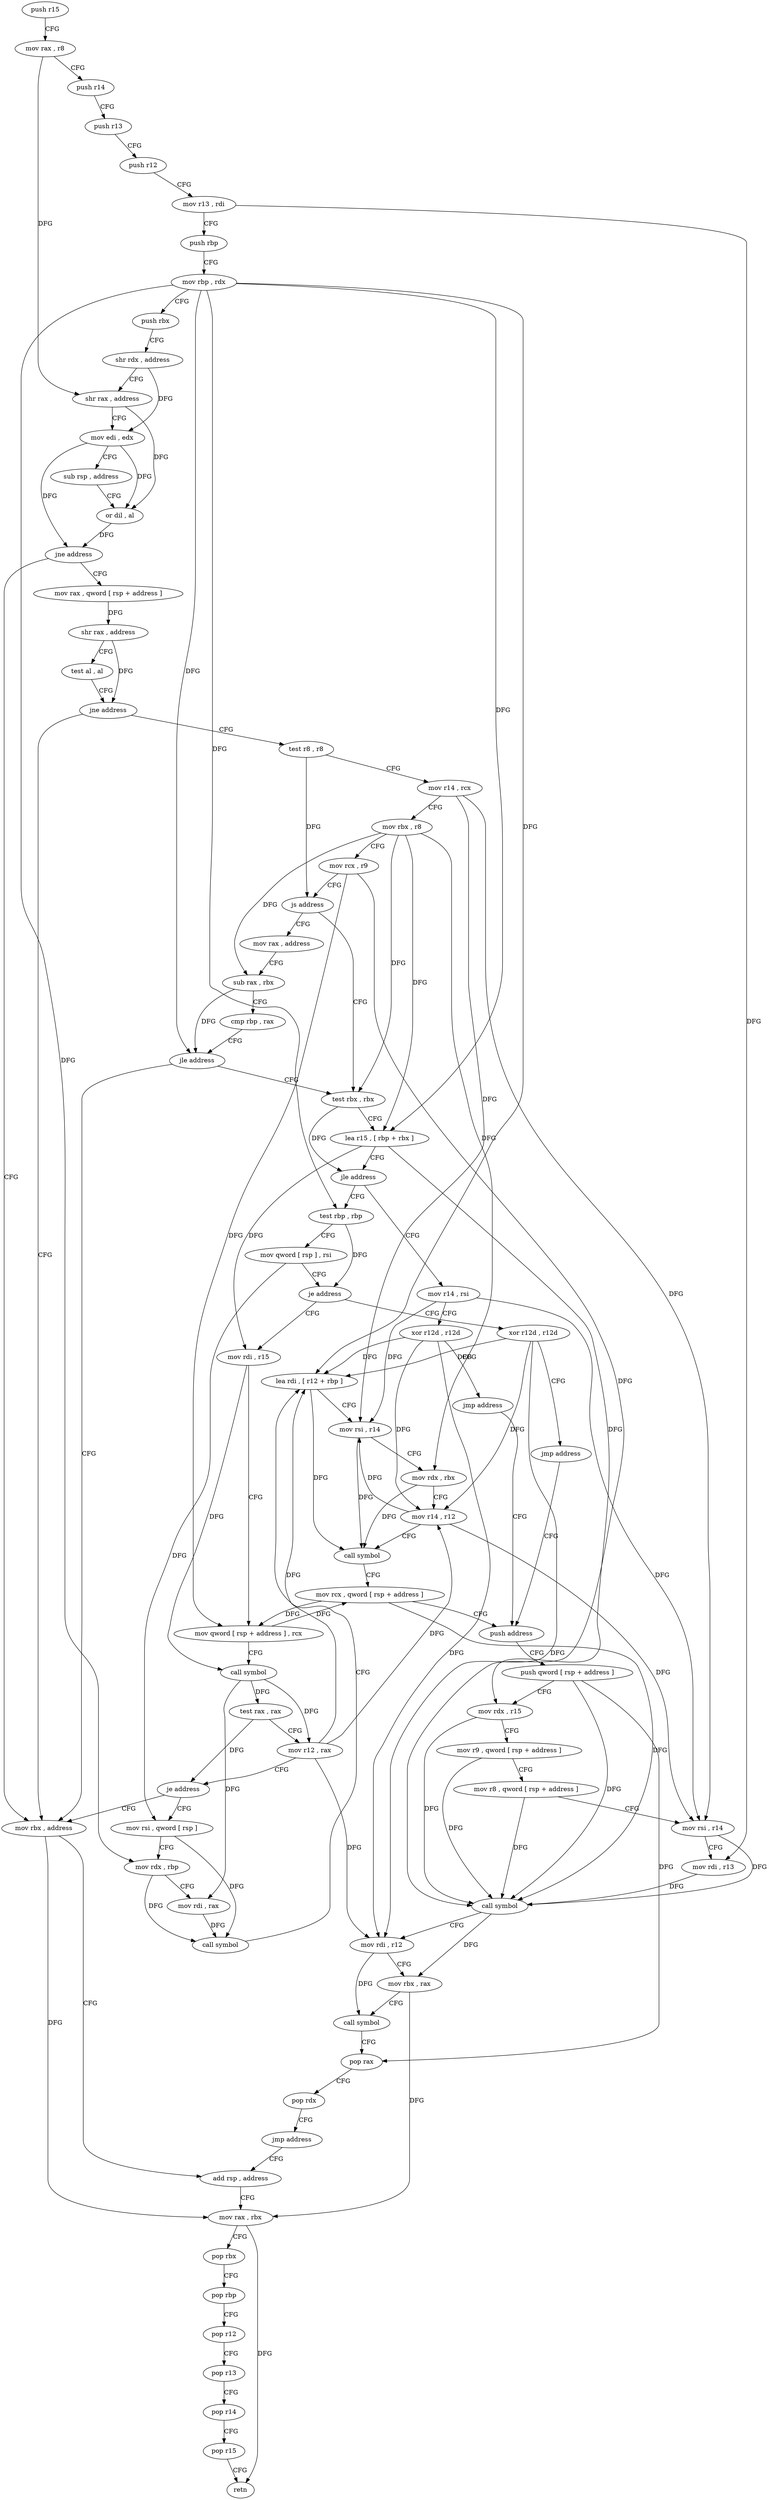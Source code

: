 digraph "func" {
"4436880" [label = "push r15" ]
"4436882" [label = "mov rax , r8" ]
"4436885" [label = "push r14" ]
"4436887" [label = "push r13" ]
"4436889" [label = "push r12" ]
"4436891" [label = "mov r13 , rdi" ]
"4436894" [label = "push rbp" ]
"4436895" [label = "mov rbp , rdx" ]
"4436898" [label = "push rbx" ]
"4436899" [label = "shr rdx , address" ]
"4436903" [label = "shr rax , address" ]
"4436907" [label = "mov edi , edx" ]
"4436909" [label = "sub rsp , address" ]
"4436913" [label = "or dil , al" ]
"4436916" [label = "jne address" ]
"4436963" [label = "mov rbx , address" ]
"4436918" [label = "mov rax , qword [ rsp + address ]" ]
"4436970" [label = "add rsp , address" ]
"4436923" [label = "shr rax , address" ]
"4436927" [label = "test al , al" ]
"4436929" [label = "jne address" ]
"4436931" [label = "test r8 , r8" ]
"4436934" [label = "mov r14 , rcx" ]
"4436937" [label = "mov rbx , r8" ]
"4436940" [label = "mov rcx , r9" ]
"4436943" [label = "js address" ]
"4436992" [label = "test rbx , rbx" ]
"4436945" [label = "mov rax , address" ]
"4436995" [label = "lea r15 , [ rbp + rbx ]" ]
"4437000" [label = "jle address" ]
"4437128" [label = "mov r14 , rsi" ]
"4437002" [label = "test rbp , rbp" ]
"4436955" [label = "sub rax , rbx" ]
"4436958" [label = "cmp rbp , rax" ]
"4436961" [label = "jle address" ]
"4437131" [label = "xor r12d , r12d" ]
"4437134" [label = "jmp address" ]
"4437070" [label = "push address" ]
"4437005" [label = "mov qword [ rsp ] , rsi" ]
"4437009" [label = "je address" ]
"4437120" [label = "xor r12d , r12d" ]
"4437011" [label = "mov rdi , r15" ]
"4437072" [label = "push qword [ rsp + address ]" ]
"4437076" [label = "mov rdx , r15" ]
"4437079" [label = "mov r9 , qword [ rsp + address ]" ]
"4437084" [label = "mov r8 , qword [ rsp + address ]" ]
"4437089" [label = "mov rsi , r14" ]
"4437092" [label = "mov rdi , r13" ]
"4437095" [label = "call symbol" ]
"4437100" [label = "mov rdi , r12" ]
"4437103" [label = "mov rbx , rax" ]
"4437106" [label = "call symbol" ]
"4437111" [label = "pop rax" ]
"4437112" [label = "pop rdx" ]
"4437113" [label = "jmp address" ]
"4437123" [label = "jmp address" ]
"4437014" [label = "mov qword [ rsp + address ] , rcx" ]
"4437019" [label = "call symbol" ]
"4437024" [label = "test rax , rax" ]
"4437027" [label = "mov r12 , rax" ]
"4437030" [label = "je address" ]
"4437032" [label = "mov rsi , qword [ rsp ]" ]
"4436974" [label = "mov rax , rbx" ]
"4436977" [label = "pop rbx" ]
"4436978" [label = "pop rbp" ]
"4436979" [label = "pop r12" ]
"4436981" [label = "pop r13" ]
"4436983" [label = "pop r14" ]
"4436985" [label = "pop r15" ]
"4436987" [label = "retn" ]
"4437036" [label = "mov rdx , rbp" ]
"4437039" [label = "mov rdi , rax" ]
"4437042" [label = "call symbol" ]
"4437047" [label = "lea rdi , [ r12 + rbp ]" ]
"4437051" [label = "mov rsi , r14" ]
"4437054" [label = "mov rdx , rbx" ]
"4437057" [label = "mov r14 , r12" ]
"4437060" [label = "call symbol" ]
"4437065" [label = "mov rcx , qword [ rsp + address ]" ]
"4436880" -> "4436882" [ label = "CFG" ]
"4436882" -> "4436885" [ label = "CFG" ]
"4436882" -> "4436903" [ label = "DFG" ]
"4436885" -> "4436887" [ label = "CFG" ]
"4436887" -> "4436889" [ label = "CFG" ]
"4436889" -> "4436891" [ label = "CFG" ]
"4436891" -> "4436894" [ label = "CFG" ]
"4436891" -> "4437092" [ label = "DFG" ]
"4436894" -> "4436895" [ label = "CFG" ]
"4436895" -> "4436898" [ label = "CFG" ]
"4436895" -> "4436995" [ label = "DFG" ]
"4436895" -> "4436961" [ label = "DFG" ]
"4436895" -> "4437002" [ label = "DFG" ]
"4436895" -> "4437036" [ label = "DFG" ]
"4436895" -> "4437047" [ label = "DFG" ]
"4436898" -> "4436899" [ label = "CFG" ]
"4436899" -> "4436903" [ label = "CFG" ]
"4436899" -> "4436907" [ label = "DFG" ]
"4436903" -> "4436907" [ label = "CFG" ]
"4436903" -> "4436913" [ label = "DFG" ]
"4436907" -> "4436909" [ label = "CFG" ]
"4436907" -> "4436913" [ label = "DFG" ]
"4436907" -> "4436916" [ label = "DFG" ]
"4436909" -> "4436913" [ label = "CFG" ]
"4436913" -> "4436916" [ label = "DFG" ]
"4436916" -> "4436963" [ label = "CFG" ]
"4436916" -> "4436918" [ label = "CFG" ]
"4436963" -> "4436970" [ label = "CFG" ]
"4436963" -> "4436974" [ label = "DFG" ]
"4436918" -> "4436923" [ label = "DFG" ]
"4436970" -> "4436974" [ label = "CFG" ]
"4436923" -> "4436927" [ label = "CFG" ]
"4436923" -> "4436929" [ label = "DFG" ]
"4436927" -> "4436929" [ label = "CFG" ]
"4436929" -> "4436963" [ label = "CFG" ]
"4436929" -> "4436931" [ label = "CFG" ]
"4436931" -> "4436934" [ label = "CFG" ]
"4436931" -> "4436943" [ label = "DFG" ]
"4436934" -> "4436937" [ label = "CFG" ]
"4436934" -> "4437089" [ label = "DFG" ]
"4436934" -> "4437051" [ label = "DFG" ]
"4436937" -> "4436940" [ label = "CFG" ]
"4436937" -> "4436992" [ label = "DFG" ]
"4436937" -> "4436995" [ label = "DFG" ]
"4436937" -> "4436955" [ label = "DFG" ]
"4436937" -> "4437054" [ label = "DFG" ]
"4436940" -> "4436943" [ label = "CFG" ]
"4436940" -> "4437095" [ label = "DFG" ]
"4436940" -> "4437014" [ label = "DFG" ]
"4436943" -> "4436992" [ label = "CFG" ]
"4436943" -> "4436945" [ label = "CFG" ]
"4436992" -> "4436995" [ label = "CFG" ]
"4436992" -> "4437000" [ label = "DFG" ]
"4436945" -> "4436955" [ label = "CFG" ]
"4436995" -> "4437000" [ label = "CFG" ]
"4436995" -> "4437076" [ label = "DFG" ]
"4436995" -> "4437011" [ label = "DFG" ]
"4437000" -> "4437128" [ label = "CFG" ]
"4437000" -> "4437002" [ label = "CFG" ]
"4437128" -> "4437131" [ label = "CFG" ]
"4437128" -> "4437089" [ label = "DFG" ]
"4437128" -> "4437051" [ label = "DFG" ]
"4437002" -> "4437005" [ label = "CFG" ]
"4437002" -> "4437009" [ label = "DFG" ]
"4436955" -> "4436958" [ label = "CFG" ]
"4436955" -> "4436961" [ label = "DFG" ]
"4436958" -> "4436961" [ label = "CFG" ]
"4436961" -> "4436992" [ label = "CFG" ]
"4436961" -> "4436963" [ label = "CFG" ]
"4437131" -> "4437134" [ label = "CFG" ]
"4437131" -> "4437100" [ label = "DFG" ]
"4437131" -> "4437047" [ label = "DFG" ]
"4437131" -> "4437057" [ label = "DFG" ]
"4437134" -> "4437070" [ label = "CFG" ]
"4437070" -> "4437072" [ label = "CFG" ]
"4437005" -> "4437009" [ label = "CFG" ]
"4437005" -> "4437032" [ label = "DFG" ]
"4437009" -> "4437120" [ label = "CFG" ]
"4437009" -> "4437011" [ label = "CFG" ]
"4437120" -> "4437123" [ label = "CFG" ]
"4437120" -> "4437100" [ label = "DFG" ]
"4437120" -> "4437047" [ label = "DFG" ]
"4437120" -> "4437057" [ label = "DFG" ]
"4437011" -> "4437014" [ label = "CFG" ]
"4437011" -> "4437019" [ label = "DFG" ]
"4437072" -> "4437076" [ label = "CFG" ]
"4437072" -> "4437095" [ label = "DFG" ]
"4437072" -> "4437111" [ label = "DFG" ]
"4437076" -> "4437079" [ label = "CFG" ]
"4437076" -> "4437095" [ label = "DFG" ]
"4437079" -> "4437084" [ label = "CFG" ]
"4437079" -> "4437095" [ label = "DFG" ]
"4437084" -> "4437089" [ label = "CFG" ]
"4437084" -> "4437095" [ label = "DFG" ]
"4437089" -> "4437092" [ label = "CFG" ]
"4437089" -> "4437095" [ label = "DFG" ]
"4437092" -> "4437095" [ label = "DFG" ]
"4437095" -> "4437100" [ label = "CFG" ]
"4437095" -> "4437103" [ label = "DFG" ]
"4437100" -> "4437103" [ label = "CFG" ]
"4437100" -> "4437106" [ label = "DFG" ]
"4437103" -> "4437106" [ label = "CFG" ]
"4437103" -> "4436974" [ label = "DFG" ]
"4437106" -> "4437111" [ label = "CFG" ]
"4437111" -> "4437112" [ label = "CFG" ]
"4437112" -> "4437113" [ label = "CFG" ]
"4437113" -> "4436970" [ label = "CFG" ]
"4437123" -> "4437070" [ label = "CFG" ]
"4437014" -> "4437019" [ label = "CFG" ]
"4437014" -> "4437065" [ label = "DFG" ]
"4437019" -> "4437024" [ label = "DFG" ]
"4437019" -> "4437027" [ label = "DFG" ]
"4437019" -> "4437039" [ label = "DFG" ]
"4437024" -> "4437027" [ label = "CFG" ]
"4437024" -> "4437030" [ label = "DFG" ]
"4437027" -> "4437030" [ label = "CFG" ]
"4437027" -> "4437100" [ label = "DFG" ]
"4437027" -> "4437047" [ label = "DFG" ]
"4437027" -> "4437057" [ label = "DFG" ]
"4437030" -> "4436963" [ label = "CFG" ]
"4437030" -> "4437032" [ label = "CFG" ]
"4437032" -> "4437036" [ label = "CFG" ]
"4437032" -> "4437042" [ label = "DFG" ]
"4436974" -> "4436977" [ label = "CFG" ]
"4436974" -> "4436987" [ label = "DFG" ]
"4436977" -> "4436978" [ label = "CFG" ]
"4436978" -> "4436979" [ label = "CFG" ]
"4436979" -> "4436981" [ label = "CFG" ]
"4436981" -> "4436983" [ label = "CFG" ]
"4436983" -> "4436985" [ label = "CFG" ]
"4436985" -> "4436987" [ label = "CFG" ]
"4437036" -> "4437039" [ label = "CFG" ]
"4437036" -> "4437042" [ label = "DFG" ]
"4437039" -> "4437042" [ label = "DFG" ]
"4437042" -> "4437047" [ label = "CFG" ]
"4437047" -> "4437051" [ label = "CFG" ]
"4437047" -> "4437060" [ label = "DFG" ]
"4437051" -> "4437054" [ label = "CFG" ]
"4437051" -> "4437060" [ label = "DFG" ]
"4437054" -> "4437057" [ label = "CFG" ]
"4437054" -> "4437060" [ label = "DFG" ]
"4437057" -> "4437060" [ label = "CFG" ]
"4437057" -> "4437089" [ label = "DFG" ]
"4437057" -> "4437051" [ label = "DFG" ]
"4437060" -> "4437065" [ label = "CFG" ]
"4437065" -> "4437070" [ label = "CFG" ]
"4437065" -> "4437014" [ label = "DFG" ]
"4437065" -> "4437095" [ label = "DFG" ]
}
